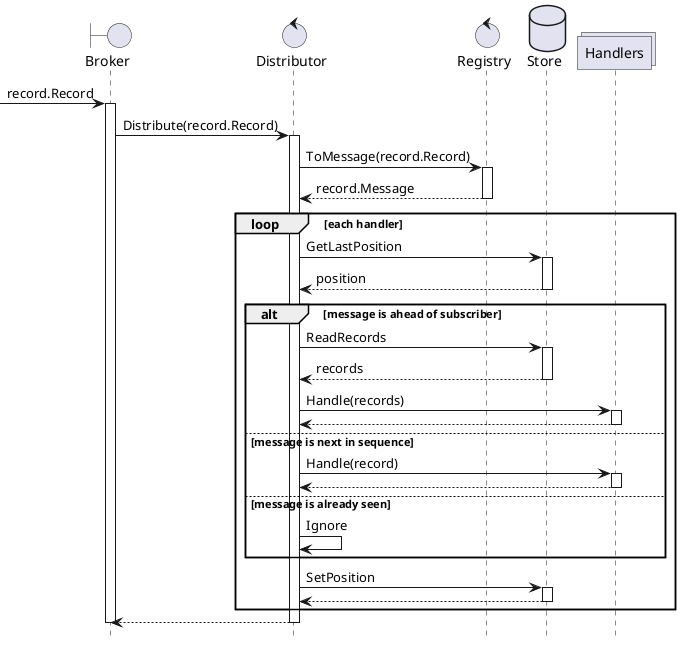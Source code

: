 @startuml

hide footbox

boundary Broker         AS broker
control Distributor     AS dist
control Registry        AS registry
database Store          AS store
collections Handlers    AS handlers


[-> broker : record.Record
activate broker
    broker  -> dist ++ : Distribute(record.Record)
        dist    -> registry ++ : ToMessage(record.Record)
        return record.Message

        loop each handler
            dist -> store ++ : GetLastPosition
            return position

            alt message is ahead of subscriber
                dist -> store ++ : ReadRecords
                return records
                dist -> handlers ++ : Handle(records)
                return
            else message is next in sequence
                dist -> handlers ++ : Handle(record)
                return
            else message is already seen
                dist -> dist : Ignore
            end

            dist -> store ++ : SetPosition
            return
    end
    return

deactivate broker





@enduml

